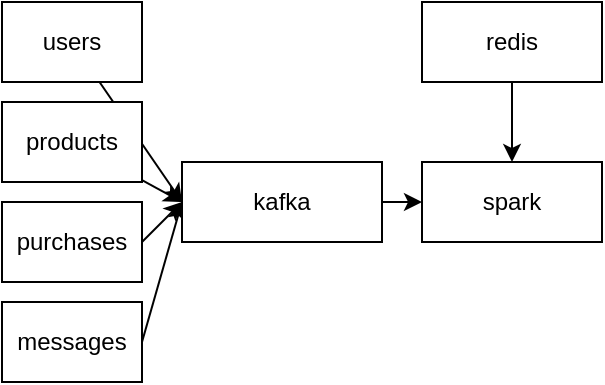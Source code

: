 <mxfile>
    <diagram id="aJZpd__J7QxPCIfc6lxc" name="Page-1">
        <mxGraphModel dx="1166" dy="523" grid="1" gridSize="10" guides="1" tooltips="1" connect="1" arrows="1" fold="1" page="1" pageScale="1" pageWidth="827" pageHeight="1169" math="0" shadow="0">
            <root>
                <mxCell id="0"/>
                <mxCell id="1" parent="0"/>
                <mxCell id="16" style="edgeStyle=none;html=1;entryX=0;entryY=0.5;entryDx=0;entryDy=0;" edge="1" parent="1" source="2" target="6">
                    <mxGeometry relative="1" as="geometry"/>
                </mxCell>
                <mxCell id="2" value="users&lt;br&gt;" style="rounded=0;whiteSpace=wrap;html=1;" vertex="1" parent="1">
                    <mxGeometry x="20" y="120" width="70" height="40" as="geometry"/>
                </mxCell>
                <mxCell id="15" value="" style="edgeStyle=none;html=1;entryX=0;entryY=0.5;entryDx=0;entryDy=0;" edge="1" parent="1" source="3" target="6">
                    <mxGeometry relative="1" as="geometry"/>
                </mxCell>
                <mxCell id="3" value="products" style="rounded=0;whiteSpace=wrap;html=1;" vertex="1" parent="1">
                    <mxGeometry x="20" y="170" width="70" height="40" as="geometry"/>
                </mxCell>
                <mxCell id="14" value="" style="edgeStyle=none;html=1;exitX=1;exitY=0.5;exitDx=0;exitDy=0;entryX=0;entryY=0.5;entryDx=0;entryDy=0;" edge="1" parent="1" source="4" target="6">
                    <mxGeometry relative="1" as="geometry"/>
                </mxCell>
                <mxCell id="4" value="purchases" style="rounded=0;whiteSpace=wrap;html=1;" vertex="1" parent="1">
                    <mxGeometry x="20" y="220" width="70" height="40" as="geometry"/>
                </mxCell>
                <mxCell id="17" style="edgeStyle=none;html=1;exitX=1;exitY=0.5;exitDx=0;exitDy=0;entryX=0;entryY=0.5;entryDx=0;entryDy=0;" edge="1" parent="1" source="5" target="6">
                    <mxGeometry relative="1" as="geometry"/>
                </mxCell>
                <mxCell id="5" value="messages" style="rounded=0;whiteSpace=wrap;html=1;" vertex="1" parent="1">
                    <mxGeometry x="20" y="270" width="70" height="40" as="geometry"/>
                </mxCell>
                <mxCell id="13" value="" style="edgeStyle=none;html=1;" edge="1" parent="1" source="6" target="7">
                    <mxGeometry relative="1" as="geometry"/>
                </mxCell>
                <mxCell id="6" value="kafka" style="rounded=0;whiteSpace=wrap;html=1;" vertex="1" parent="1">
                    <mxGeometry x="110" y="200" width="100" height="40" as="geometry"/>
                </mxCell>
                <mxCell id="7" value="spark" style="rounded=0;whiteSpace=wrap;html=1;" vertex="1" parent="1">
                    <mxGeometry x="230" y="200" width="90" height="40" as="geometry"/>
                </mxCell>
                <mxCell id="10" style="edgeStyle=none;html=1;exitX=0.5;exitY=1;exitDx=0;exitDy=0;entryX=0.5;entryY=1;entryDx=0;entryDy=0;" edge="1" parent="1" source="8" target="8">
                    <mxGeometry relative="1" as="geometry"/>
                </mxCell>
                <mxCell id="12" value="" style="edgeStyle=none;html=1;" edge="1" parent="1" source="8" target="7">
                    <mxGeometry relative="1" as="geometry"/>
                </mxCell>
                <mxCell id="8" value="redis" style="rounded=0;whiteSpace=wrap;html=1;" vertex="1" parent="1">
                    <mxGeometry x="230" y="120" width="90" height="40" as="geometry"/>
                </mxCell>
            </root>
        </mxGraphModel>
    </diagram>
</mxfile>